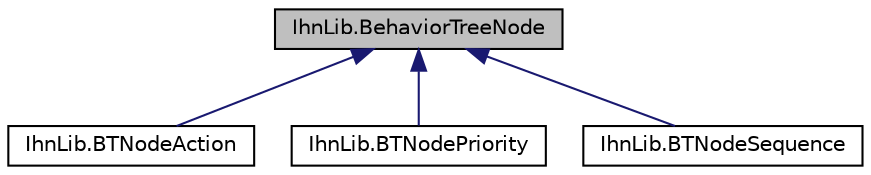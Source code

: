 digraph "IhnLib.BehaviorTreeNode"
{
  edge [fontname="Helvetica",fontsize="10",labelfontname="Helvetica",labelfontsize="10"];
  node [fontname="Helvetica",fontsize="10",shape=record];
  Node1 [label="IhnLib.BehaviorTreeNode",height=0.2,width=0.4,color="black", fillcolor="grey75", style="filled" fontcolor="black"];
  Node1 -> Node2 [dir="back",color="midnightblue",fontsize="10",style="solid",fontname="Helvetica"];
  Node2 [label="IhnLib.BTNodeAction",height=0.2,width=0.4,color="black", fillcolor="white", style="filled",URL="$class_ihn_lib_1_1_b_t_node_action.html",tooltip="Performs an action on an object when visited "];
  Node1 -> Node3 [dir="back",color="midnightblue",fontsize="10",style="solid",fontname="Helvetica"];
  Node3 [label="IhnLib.BTNodePriority",height=0.2,width=0.4,color="black", fillcolor="white", style="filled",URL="$class_ihn_lib_1_1_b_t_node_priority.html",tooltip="Node that runs all of its children in order until one fails "];
  Node1 -> Node4 [dir="back",color="midnightblue",fontsize="10",style="solid",fontname="Helvetica"];
  Node4 [label="IhnLib.BTNodeSequence",height=0.2,width=0.4,color="black", fillcolor="white", style="filled",URL="$class_ihn_lib_1_1_b_t_node_sequence.html",tooltip="Runs all children regardless of outcome "];
}
